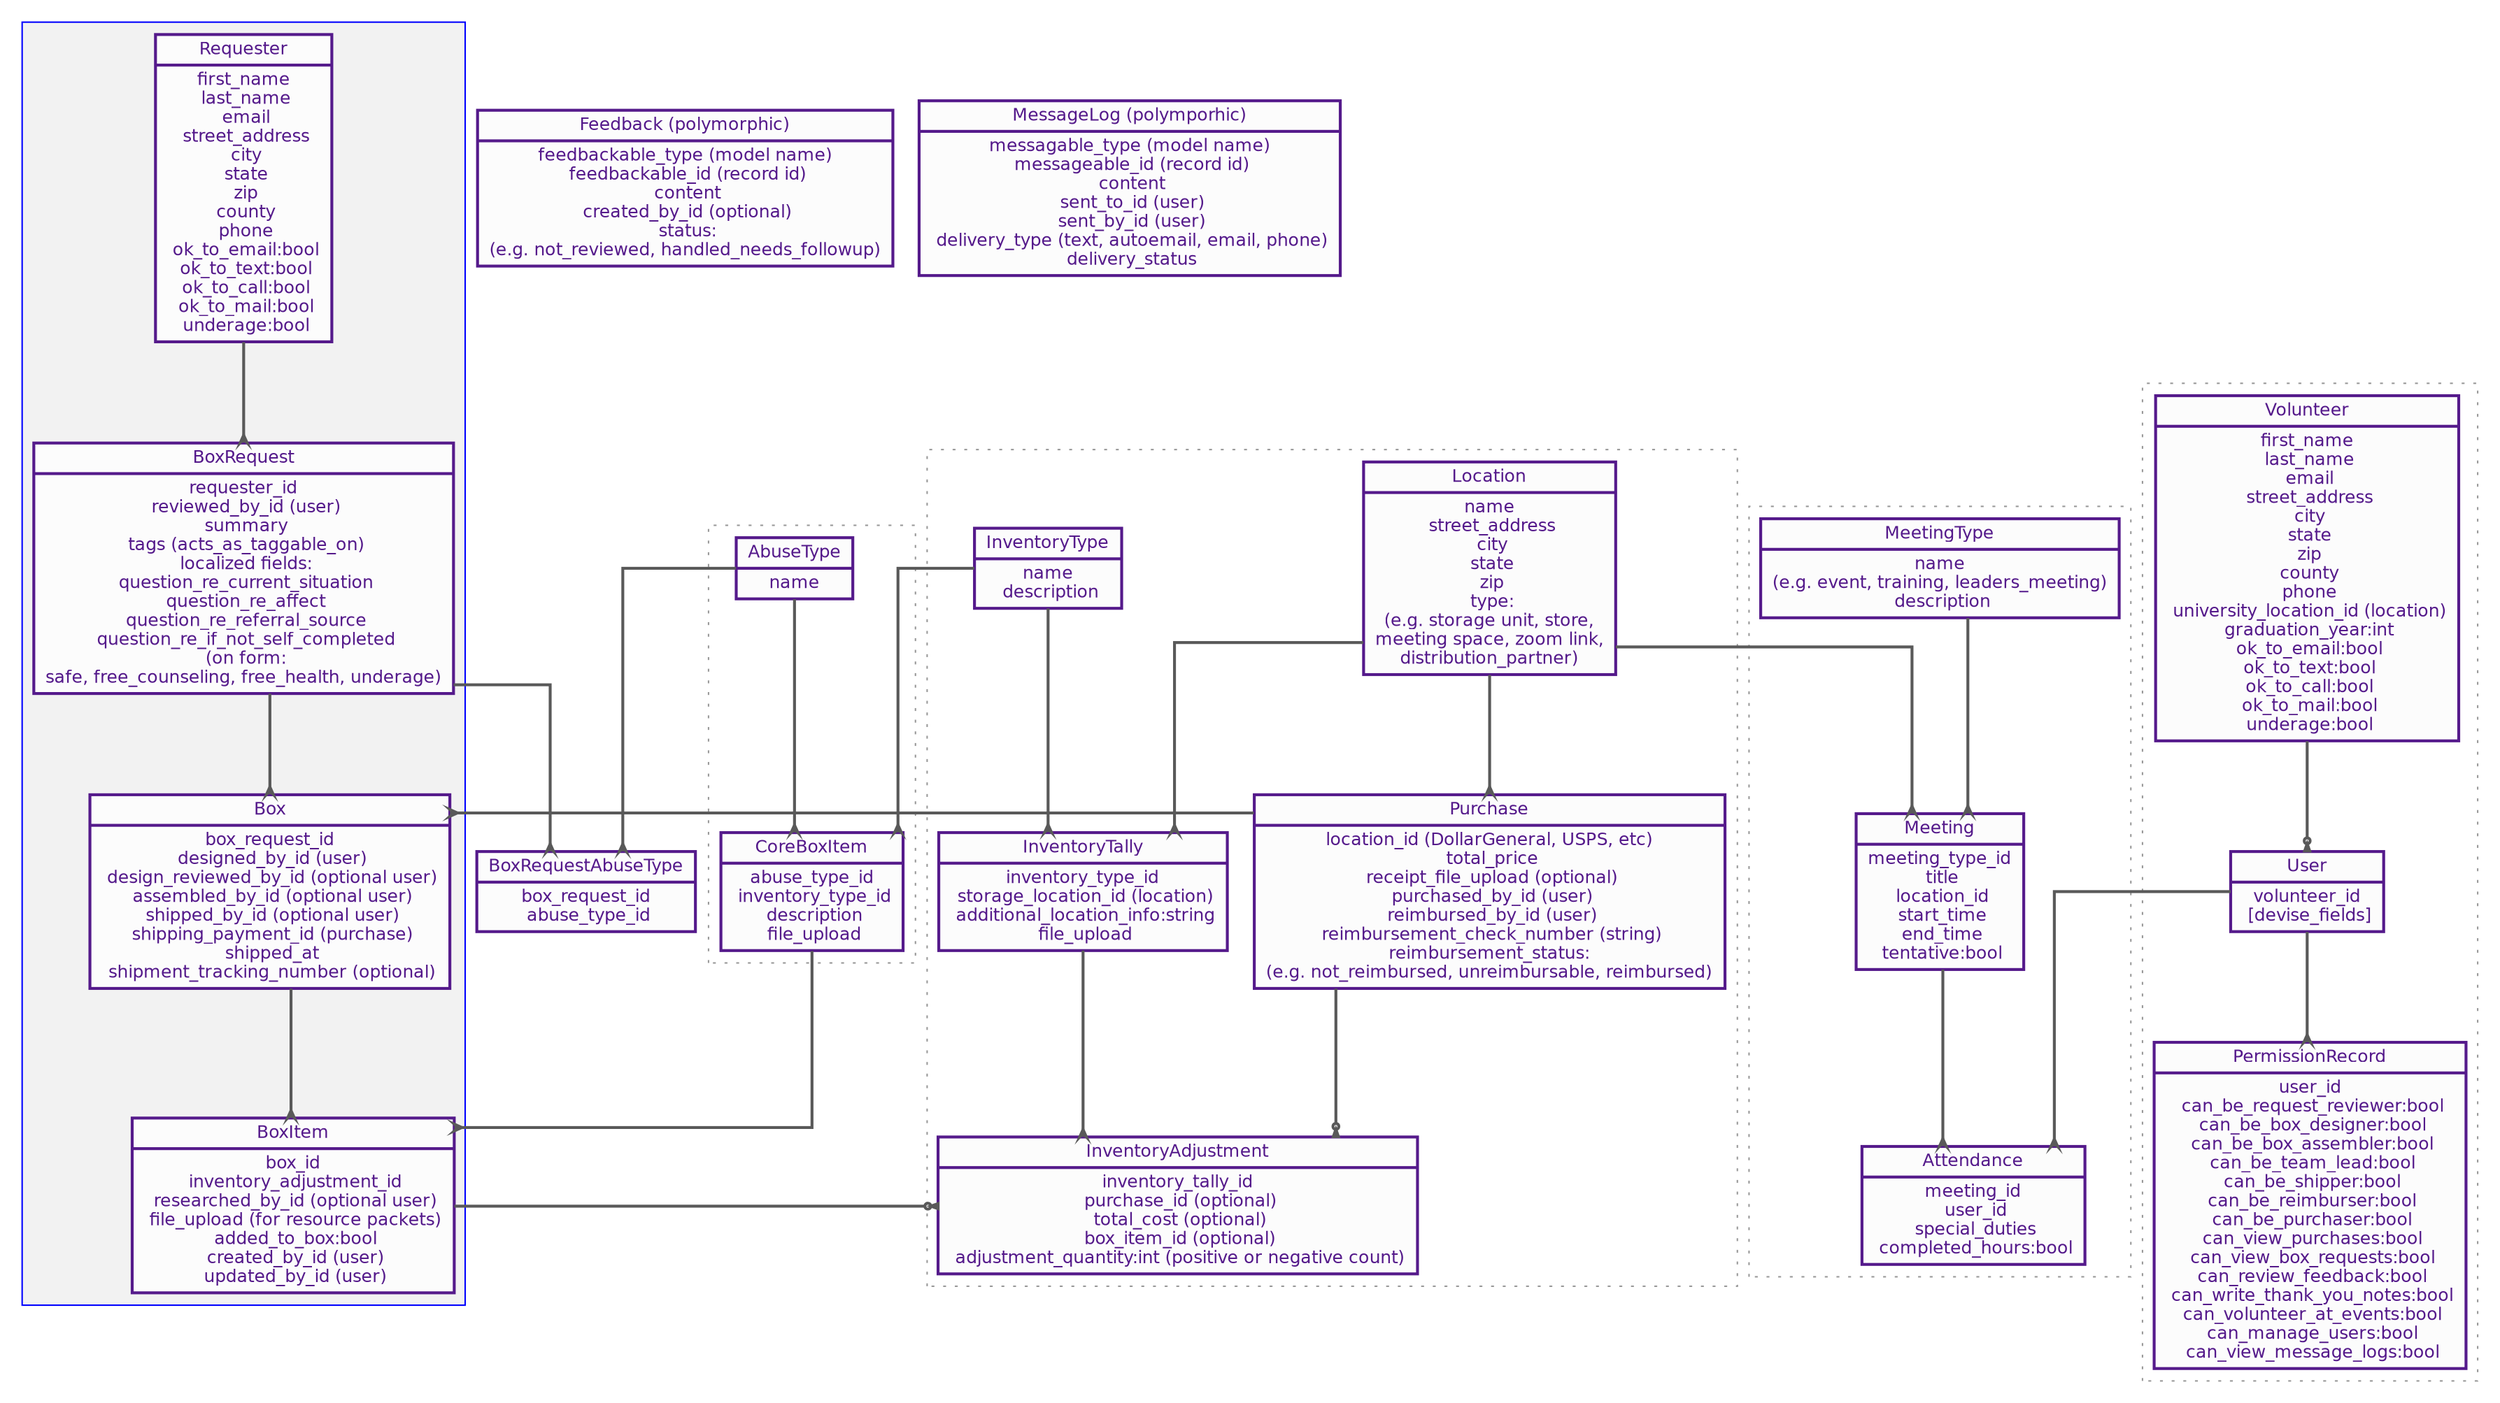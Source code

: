 digraph G {

    ///// start styles
        // rankdir=LR
        graph [fontname="helvetica",fontsize=14,splines=ortho,pad=0.1,compound=true,color="grey60",fontcolor="grey10",fillcolor=grey95,style="filled"];
        node [fontname="helvetica",fontsize=12,color=purple4,shape=box,style="filled",fontcolor=purple4,fillcolor=grey99,penwidth=2];
        edge [fontname="helvetica",color=grey35,fontcolor=black,arrowhead="normal",penwidth=2,arrowsize=0.5];
    ///// end styles




    subgraph cluster_c3 {
        color="blue";
        Requester -> BoxRequest [arrowhead=crow];
        BoxRequest -> Box [arrowhead=crow];
        Box -> BoxItem [arrowhead=crow];

    }

    subgraph cluster_c2 {
        InventoryType -> InventoryTally [arrowhead=crow];
        InventoryTally -> InventoryAdjustment [arrowhead=crow];
        Purchase;
        Location;
        style="dotted"
        node [color=blue, style=filled, fontcolor=black]
    }

    subgraph cluster_c4 {
        MeetingType -> Meeting [arrowhead=crow];
        Meeting -> Attendance  [arrowhead=crow];
        style="dotted"
    }

    subgraph cluster_c0 {
        AbuseType -> CoreBoxItem [arrowhead=crow];
        style="dotted"
    }


    subgraph cluster_c5 {
        Volunteer -> User [arrowhead=invodot];
        User -> PermissionRecord [arrowhead=crow];
        style="dotted"
    }


    //   subgraph cluster_c7 {
    //     Location;
    //     style="dotted"
    // }


    InventoryType -> CoreBoxItem [arrowhead=crow];
    BoxItem -> InventoryAdjustment [arrowhead=invodot];
    CoreBoxItem -> BoxItem [arrowhead=crow];
    Purchase -> InventoryAdjustment [arrowhead=invodot];
    Purchase -> Box [arrowhead=crow];
    Location -> InventoryTally [arrowhead=crow];
    Location -> Meeting [arrowhead=crow];
    Location -> Purchase [arrowhead=crow];
    AbuseType -> BoxRequestAbuseType [arrowhead=crow];
    BoxRequest -> BoxRequestAbuseType [arrowhead=crow];

    // User -> Person;

//      User -> BoxRequest;
//      User -> Box;
//      User -> Purchase;
//      User -> BoxItem;
//      User -> Message [arrowhead=none];
    User -> Attendance [arrowhead=crow];
    // Box -> Message [arrowhead=crow];


    //  ******RELATIONS*******
    Feedback [
                shape=record;
                label="{Feedback (polymorphic)|
                    feedbackable_type (model name)\n
                    feedbackable_id (record id)\n
                    content\n
                    created_by_id (optional)\n
                    status:\n(e.g. not_reviewed, handled_needs_followup)\n
                    }"]
    MessageLog [
                shape=record;
                label="{MessageLog (polymporhic)|
                    messagable_type (model name)\n
                    messageable_id (record id)\n
                    content\n
                    sent_to_id (user)\n
                    sent_by_id (user)\n
                    delivery_type (text, autoemail, email, phone)\n
                    delivery_status\n
                    }"]

    Location [
                shape=record;
                label="{Location|
                    name\n
                    street_address\n
                    city\n
                    state\n
                    zip\n
                    type:\n(e.g. storage unit, store,\nmeeting space, zoom link,\ndistribution_partner)\n
                    }"]
    Requester [
                shape=record;
                label="{
                    Requester|
                    first_name\n
                    last_name\n
                    email\n
                    street_address\n
                    city\n
                    state\n
                    zip\n
                    county\n
                    phone\n
                    ok_to_email:bool\n
                    ok_to_text:bool\n
                    ok_to_call:bool\n
                    ok_to_mail:bool\n
                    underage:bool\n
                    }"]
    Volunteer [
                shape=record;
                label="{
                    Volunteer|
                    first_name\n
                    last_name\n
                    email\n
                    street_address\n
                    city\n
                    state\n
                    zip\n
                    county\n
                    phone\n
                    university_location_id (location)\n
                    graduation_year:int\n
                    ok_to_email:bool\n
                    ok_to_text:bool\n
                    ok_to_call:bool\n
                    ok_to_mail:bool\n
                    underage:bool\n
                    }"]
    AbuseType [
                shape=record;
                label="{
                    AbuseType|
                    name\n
                    }"]
    BoxRequestAbuseType [
                shape=record;
                label="{
                    BoxRequestAbuseType|
                    box_request_id\n
                    abuse_type_id\n
                    }"]
    CoreBoxItem [
                shape=record;
                label="{
                    CoreBoxItem|
                    abuse_type_id\n
                    inventory_type_id\n
                    description\n
                    file_upload\n
                    }"]
    BoxRequest [
                shape=record;
                label="{BoxRequest|
                    requester_id\n
                    reviewed_by_id (user)\n
                    summary\n
                    tags (acts_as_taggable_on)\n
                    localized fields:\n
                    question_re_current_situation\n
                    question_re_affect\n
                    question_re_referral_source\n
                    question_re_if_not_self_completed\n
                    (on form:\nsafe, free_counseling, free_health, underage)
                    }"]
    Purchase [
                shape=record;
                label="{Purchase|
                    location_id (DollarGeneral, USPS, etc)\n
                    total_price\n
                    receipt_file_upload (optional)\n
                    purchased_by_id (user)\n
                    reimbursed_by_id (user)\n
                    reimbursement_check_number (string)\n
                    reimbursement_status: \n(e.g. not_reimbursed, unreimbursable, reimbursed)\n
                    }"]
    InventoryType [
                shape=record;
                label="{InventoryType|
                    name\n
                    description\n
                    }"]
    InventoryTally [
                shape=record;
                label="{InventoryTally|
                    inventory_type_id\n
                    storage_location_id (location)\n
                    additional_location_info:string\n
                    file_upload\n
                    }"]
    InventoryAdjustment [
                shape=record;
                label="{InventoryAdjustment|
                    inventory_tally_id\n
                    purchase_id (optional)\n
                    total_cost (optional)\n
                    box_item_id (optional)\n
                    adjustment_quantity:int (positive or negative count)\n

                    }"]
    User [
                shape=record;
                label="{User|
                    volunteer_id\n
                    [devise_fields]
                    }"]
    Box [
                shape=record;
                label="{Box|
                    box_request_id\n
                    designed_by_id (user)\n
                    design_reviewed_by_id (optional user)\n
                    assembled_by_id (optional user)\n
                    shipped_by_id (optional user)\n
                    shipping_payment_id (purchase)\n
                    shipped_at\n
                    shipment_tracking_number (optional)\n
                    }"]
    BoxItem [
                shape=record;
                label="{BoxItem|
                    box_id\n
                    inventory_adjustment_id\n
                    researched_by_id (optional user)\n
                    file_upload (for resource packets)\n
                    added_to_box:bool\n
                    created_by_id (user)\n
                    updated_by_id (user)\n
                    }"]
    MeetingType [
                shape=record;
                label="{MeetingType|
                    name\n(e.g. event, training, leaders_meeting)\n
                    description\n
                    }"]
    Meeting [
                shape=record;
                label="{Meeting|
                    meeting_type_id\n
                    title\n
                    location_id\n
                    start_time\n
                    end_time\n
                    tentative:bool\n
                    }"]
    Attendance [
                shape=record;
                label="{Attendance|
                    meeting_id\n
                    user_id\n
                    special_duties\n
                    completed_hours:bool\n
                    }"]

    PermissionRecord [
                shape=record;
                label="{PermissionRecord|
                    user_id\n
                    can_be_request_reviewer:bool\n
                    can_be_box_designer:bool\n
                    can_be_box_assembler:bool\n
                    can_be_team_lead:bool\n
                    can_be_shipper:bool\n
                    can_be_reimburser:bool\n
                    can_be_purchaser:bool\n
                    can_view_purchases:bool\n
                    can_view_box_requests:bool\n
                    can_review_feedback:bool\n
                    can_write_thank_you_notes:bool\n
                    can_volunteer_at_events:bool\n
                    can_manage_users:bool\n
                    can_view_message_logs:bool\n
                    }"]

}
